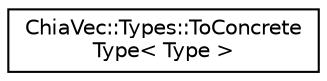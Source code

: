 digraph "Graphical Class Hierarchy"
{
 // LATEX_PDF_SIZE
  edge [fontname="Helvetica",fontsize="10",labelfontname="Helvetica",labelfontsize="10"];
  node [fontname="Helvetica",fontsize="10",shape=record];
  rankdir="LR";
  Node0 [label="ChiaVec::Types::ToConcrete\lType\< Type \>",height=0.2,width=0.4,color="black", fillcolor="white", style="filled",URL="$structChiaVec_1_1Types_1_1ToConcreteType.html",tooltip="Provides a concrete type for a given DataType."];
}
